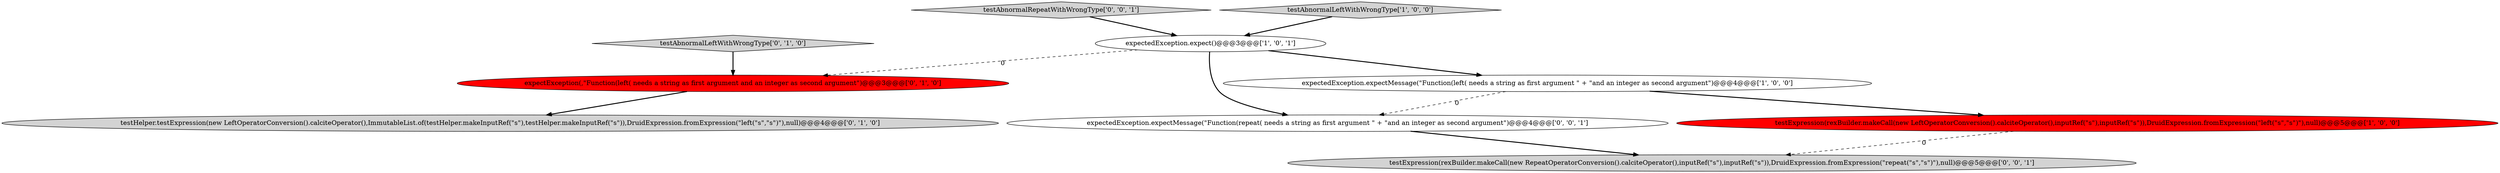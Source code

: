 digraph {
3 [style = filled, label = "expectedException.expect()@@@3@@@['1', '0', '1']", fillcolor = white, shape = ellipse image = "AAA0AAABBB1BBB"];
4 [style = filled, label = "testHelper.testExpression(new LeftOperatorConversion().calciteOperator(),ImmutableList.of(testHelper.makeInputRef(\"s\"),testHelper.makeInputRef(\"s\")),DruidExpression.fromExpression(\"left(\"s\",\"s\")\"),null)@@@4@@@['0', '1', '0']", fillcolor = lightgray, shape = ellipse image = "AAA0AAABBB2BBB"];
7 [style = filled, label = "expectedException.expectMessage(\"Function(repeat( needs a string as first argument \" + \"and an integer as second argument\")@@@4@@@['0', '0', '1']", fillcolor = white, shape = ellipse image = "AAA0AAABBB3BBB"];
6 [style = filled, label = "testAbnormalLeftWithWrongType['0', '1', '0']", fillcolor = lightgray, shape = diamond image = "AAA0AAABBB2BBB"];
5 [style = filled, label = "expectException(,\"Function(left( needs a string as first argument and an integer as second argument\")@@@3@@@['0', '1', '0']", fillcolor = red, shape = ellipse image = "AAA1AAABBB2BBB"];
8 [style = filled, label = "testAbnormalRepeatWithWrongType['0', '0', '1']", fillcolor = lightgray, shape = diamond image = "AAA0AAABBB3BBB"];
0 [style = filled, label = "expectedException.expectMessage(\"Function(left( needs a string as first argument \" + \"and an integer as second argument\")@@@4@@@['1', '0', '0']", fillcolor = white, shape = ellipse image = "AAA0AAABBB1BBB"];
1 [style = filled, label = "testExpression(rexBuilder.makeCall(new LeftOperatorConversion().calciteOperator(),inputRef(\"s\"),inputRef(\"s\")),DruidExpression.fromExpression(\"left(\"s\",\"s\")\"),null)@@@5@@@['1', '0', '0']", fillcolor = red, shape = ellipse image = "AAA1AAABBB1BBB"];
9 [style = filled, label = "testExpression(rexBuilder.makeCall(new RepeatOperatorConversion().calciteOperator(),inputRef(\"s\"),inputRef(\"s\")),DruidExpression.fromExpression(\"repeat(\"s\",\"s\")\"),null)@@@5@@@['0', '0', '1']", fillcolor = lightgray, shape = ellipse image = "AAA0AAABBB3BBB"];
2 [style = filled, label = "testAbnormalLeftWithWrongType['1', '0', '0']", fillcolor = lightgray, shape = diamond image = "AAA0AAABBB1BBB"];
7->9 [style = bold, label=""];
3->5 [style = dashed, label="0"];
3->0 [style = bold, label=""];
6->5 [style = bold, label=""];
1->9 [style = dashed, label="0"];
3->7 [style = bold, label=""];
0->7 [style = dashed, label="0"];
0->1 [style = bold, label=""];
5->4 [style = bold, label=""];
2->3 [style = bold, label=""];
8->3 [style = bold, label=""];
}
